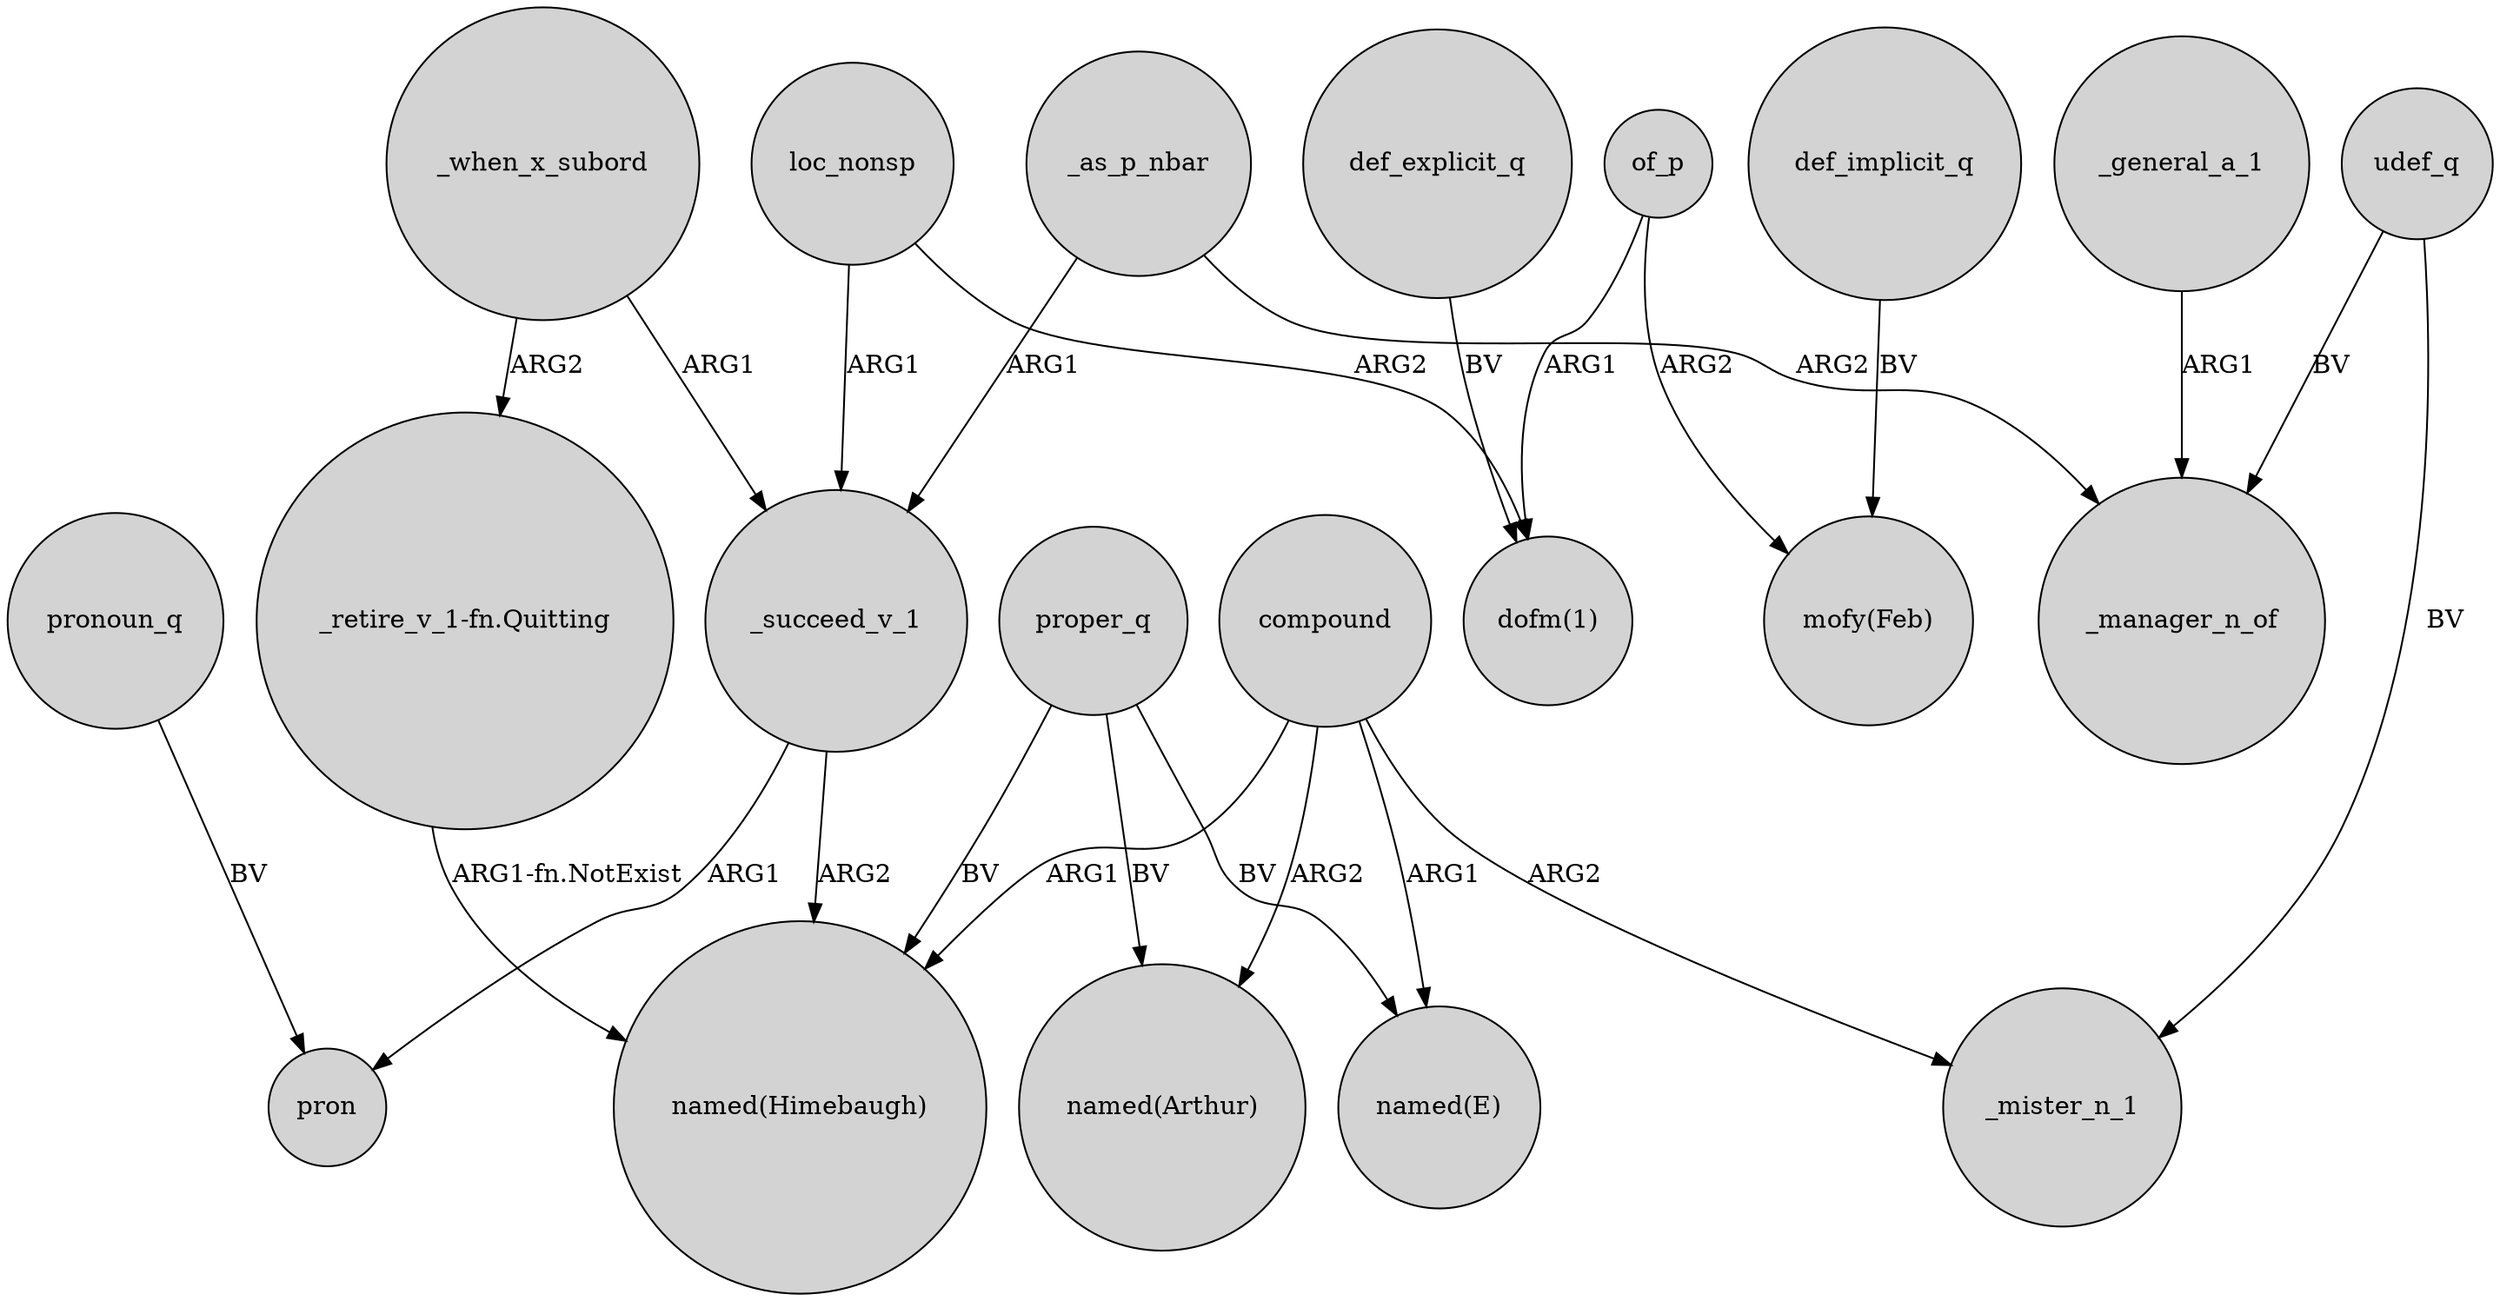 digraph {
	node [shape=circle style=filled]
	proper_q -> "named(Himebaugh)" [label=BV]
	of_p -> "mofy(Feb)" [label=ARG2]
	"_retire_v_1-fn.Quitting" -> "named(Himebaugh)" [label="ARG1-fn.NotExist"]
	loc_nonsp -> _succeed_v_1 [label=ARG1]
	compound -> "named(Himebaugh)" [label=ARG1]
	loc_nonsp -> "dofm(1)" [label=ARG2]
	def_implicit_q -> "mofy(Feb)" [label=BV]
	_when_x_subord -> _succeed_v_1 [label=ARG1]
	compound -> _mister_n_1 [label=ARG2]
	udef_q -> _mister_n_1 [label=BV]
	proper_q -> "named(E)" [label=BV]
	_as_p_nbar -> _succeed_v_1 [label=ARG1]
	pronoun_q -> pron [label=BV]
	_succeed_v_1 -> "named(Himebaugh)" [label=ARG2]
	_as_p_nbar -> _manager_n_of [label=ARG2]
	def_explicit_q -> "dofm(1)" [label=BV]
	_succeed_v_1 -> pron [label=ARG1]
	udef_q -> _manager_n_of [label=BV]
	_when_x_subord -> "_retire_v_1-fn.Quitting" [label=ARG2]
	_general_a_1 -> _manager_n_of [label=ARG1]
	compound -> "named(E)" [label=ARG1]
	compound -> "named(Arthur)" [label=ARG2]
	of_p -> "dofm(1)" [label=ARG1]
	proper_q -> "named(Arthur)" [label=BV]
}
